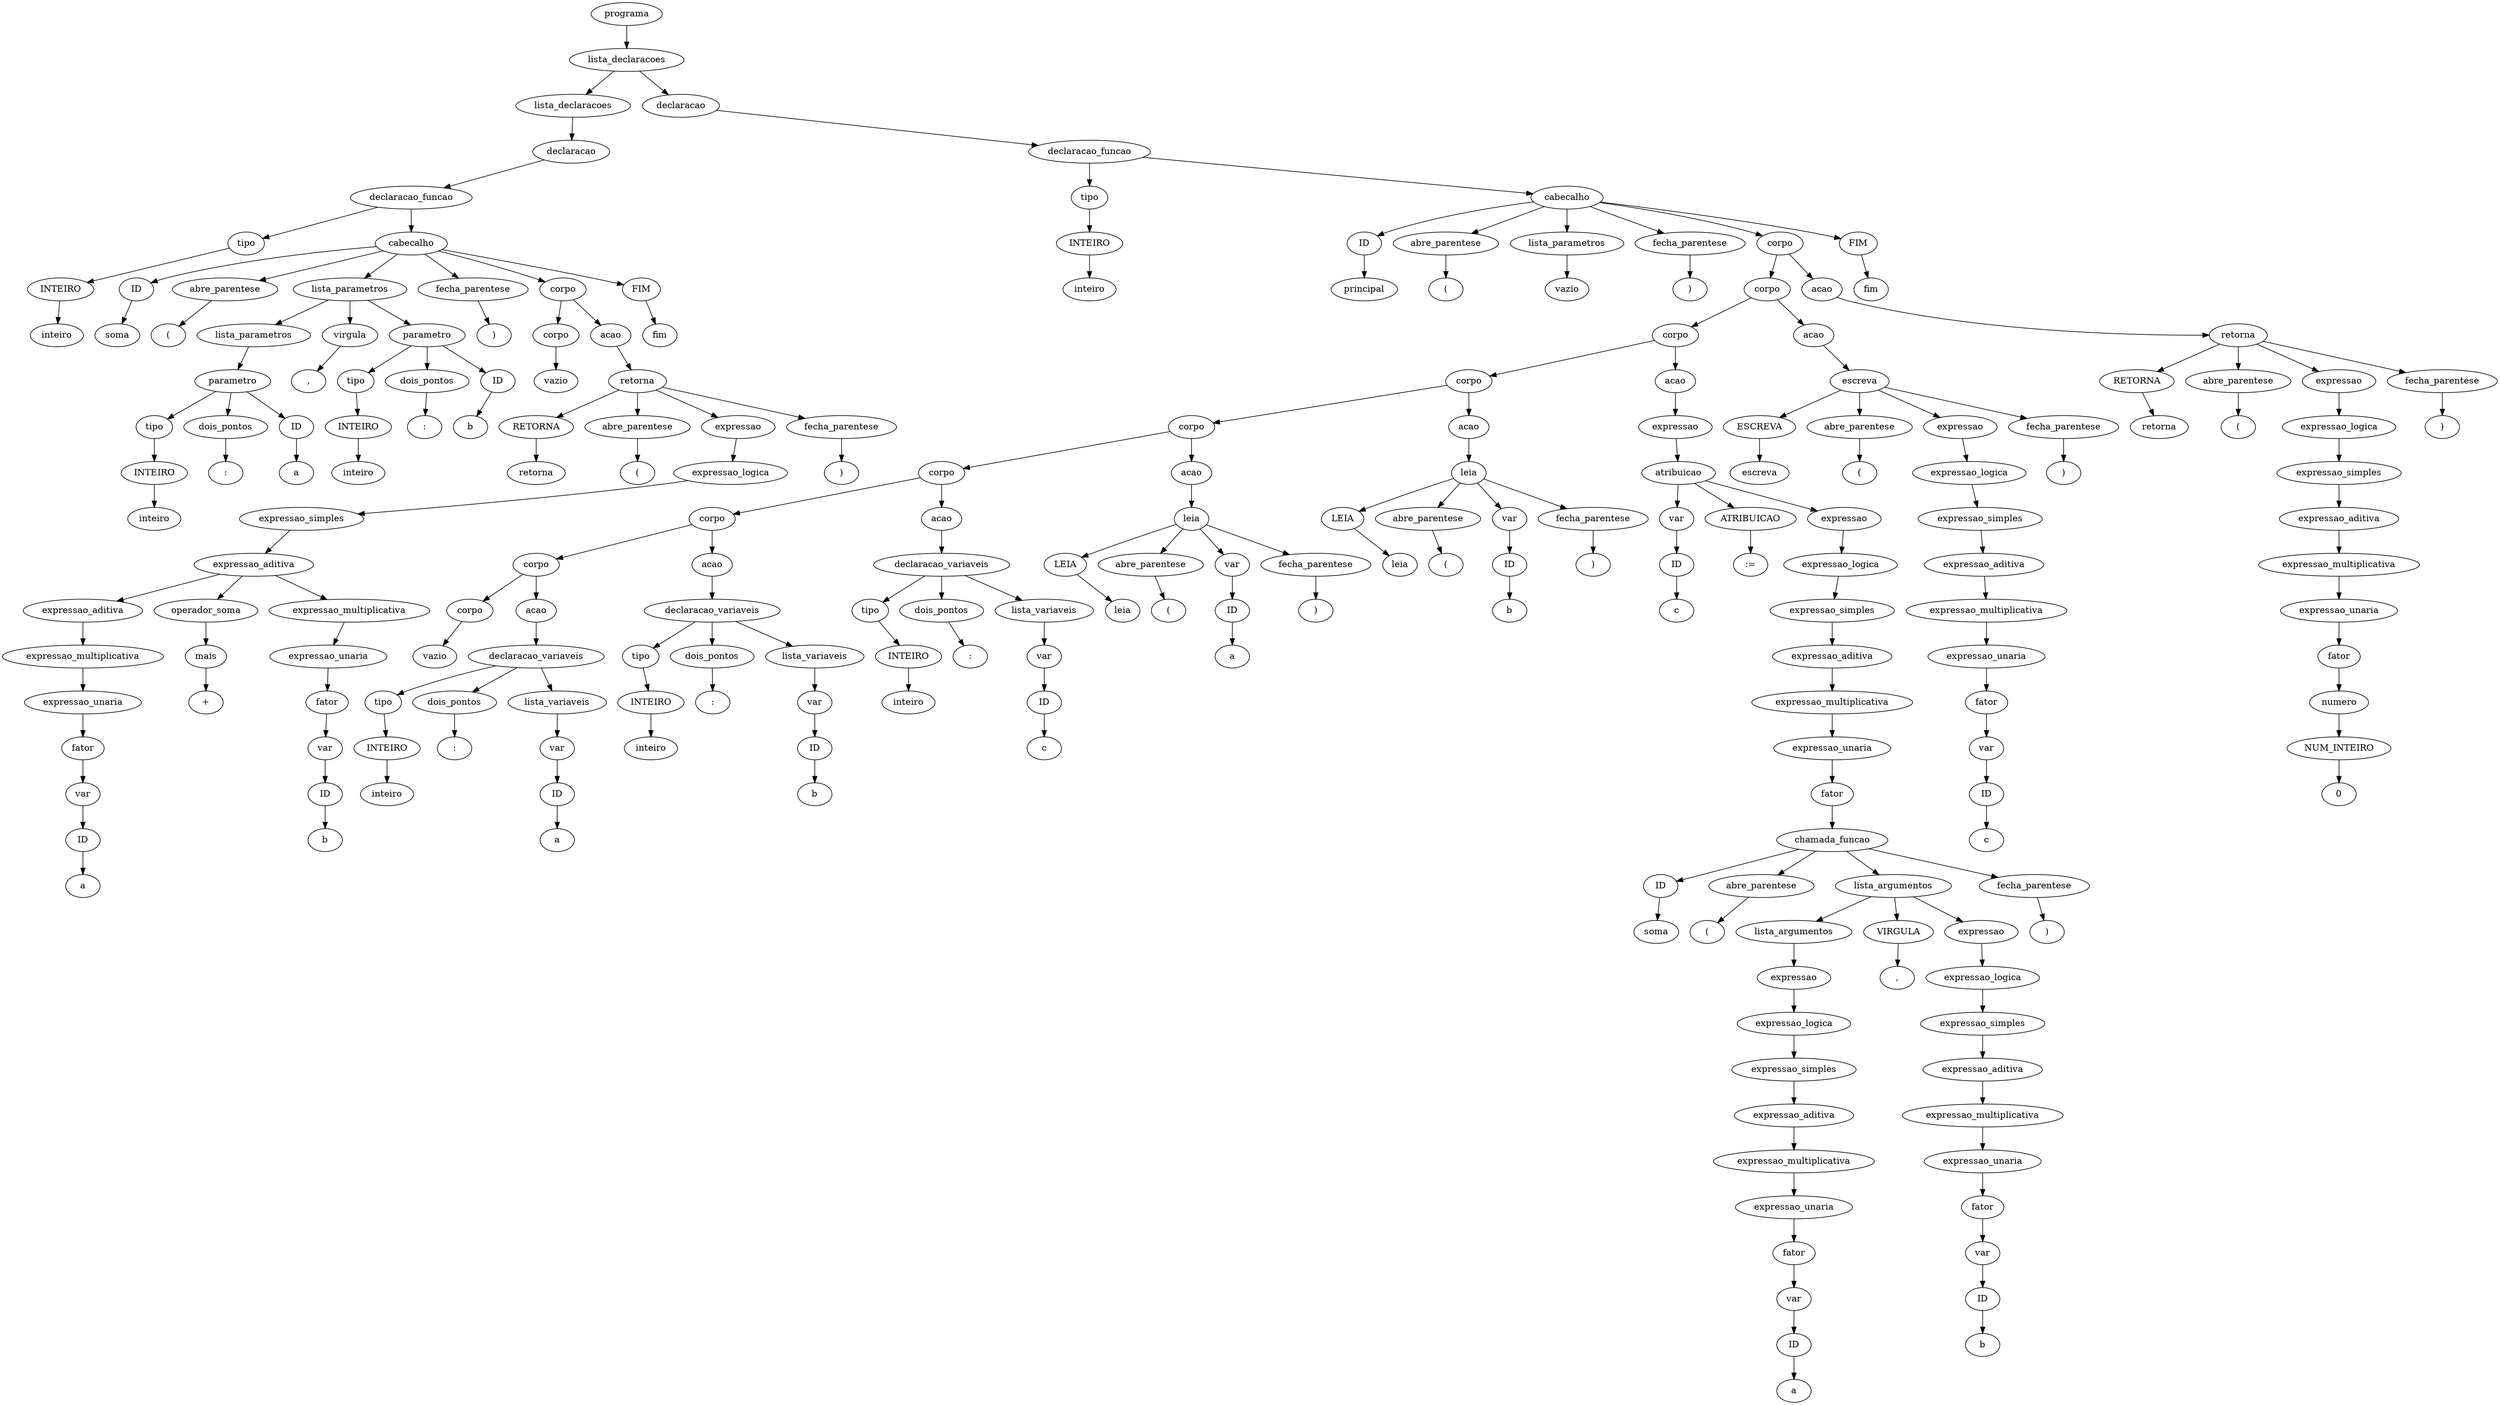 digraph tree {
    "0x7f3833b17340" [label="programa"];
    "0x7f384bd497f0" [label="lista_declaracoes"];
    "0x7f384bd49cd0" [label="lista_declaracoes"];
    "0x7f3833bafd60" [label="declaracao"];
    "0x7f3833b173d0" [label="declaracao_funcao"];
    "0x7f3833b17370" [label="tipo"];
    "0x7f3833c4d670" [label="INTEIRO"];
    "0x7f3833c4d5b0" [label="inteiro"];
    "0x7f384bd49250" [label="cabecalho"];
    "0x7f384bd49eb0" [label="ID"];
    "0x7f384bd49ee0" [label="soma"];
    "0x7f384bd49ac0" [label="abre_parentese"];
    "0x7f384bd49b80" [label="("];
    "0x7f384bd49580" [label="lista_parametros"];
    "0x7f3833c4d5e0" [label="lista_parametros"];
    "0x7f384bd492b0" [label="parametro"];
    "0x7f3833b170a0" [label="tipo"];
    "0x7f3833bafd90" [label="INTEIRO"];
    "0x7f384bd49550" [label="inteiro"];
    "0x7f384bd49430" [label="dois_pontos"];
    "0x7f384bd493a0" [label=":"];
    "0x7f384bd49370" [label="ID"];
    "0x7f384bd49340" [label="a"];
    "0x7f384bd495e0" [label="virgula"];
    "0x7f384bd494f0" [label=","];
    "0x7f384bd49280" [label="parametro"];
    "0x7f384bd491f0" [label="tipo"];
    "0x7f384bd493d0" [label="INTEIRO"];
    "0x7f384bd495b0" [label="inteiro"];
    "0x7f384bd494c0" [label="dois_pontos"];
    "0x7f384bd49700" [label=":"];
    "0x7f384bd49730" [label="ID"];
    "0x7f384bd49760" [label="b"];
    "0x7f384bd49bb0" [label="fecha_parentese"];
    "0x7f384bd49f10" [label=")"];
    "0x7f384bd49d30" [label="corpo"];
    "0x7f384bd49400" [label="corpo"];
    "0x7f384bd49310" [label="vazio"];
    "0x7f384bd49d90" [label="acao"];
    "0x7f384bd49a30" [label="retorna"];
    "0x7f384bd499d0" [label="RETORNA"];
    "0x7f384bd49dc0" [label="retorna"];
    "0x7f384bd49df0" [label="abre_parentese"];
    "0x7f384bd49e20" [label="("];
    "0x7f384bd49ca0" [label="expressao"];
    "0x7f384bd49c70" [label="expressao_logica"];
    "0x7f384bd499a0" [label="expressao_simples"];
    "0x7f384bd49a90" [label="expressao_aditiva"];
    "0x7f384bd49880" [label="expressao_aditiva"];
    "0x7f384bd49970" [label="expressao_multiplicativa"];
    "0x7f384bd49520" [label="expressao_unaria"];
    "0x7f384bd49850" [label="fator"];
    "0x7f384bd49490" [label="var"];
    "0x7f384bd49640" [label="ID"];
    "0x7f384bd49940" [label="a"];
    "0x7f384bd49af0" [label="operador_soma"];
    "0x7f384bd49910" [label="mais"];
    "0x7f384bd49a00" [label="+"];
    "0x7f384bd49c40" [label="expressao_multiplicativa"];
    "0x7f384bd49b50" [label="expressao_unaria"];
    "0x7f384bd49a60" [label="fator"];
    "0x7f384bd498b0" [label="var"];
    "0x7f384bd498e0" [label="ID"];
    "0x7f384bd49c10" [label="b"];
    "0x7f384bd49e50" [label="fecha_parentese"];
    "0x7f384bd49e80" [label=")"];
    "0x7f384bd49f70" [label="FIM"];
    "0x7f384bd49fa0" [label="fim"];
    "0x7f384bd49820" [label="declaracao"];
    "0x7f384bc8a040" [label="declaracao_funcao"];
    "0x7f3833b17310" [label="tipo"];
    "0x7f3833b173a0" [label="INTEIRO"];
    "0x7f384bd497c0" [label="inteiro"];
    "0x7f384bcac6a0" [label="cabecalho"];
    "0x7f384bcac8e0" [label="ID"];
    "0x7f384bcac910" [label="principal"];
    "0x7f384bcb8190" [label="abre_parentese"];
    "0x7f384bcb81c0" [label="("];
    "0x7f384bc8a100" [label="lista_parametros"];
    "0x7f384bd49d00" [label="vazio"];
    "0x7f384bcb8070" [label="fecha_parentese"];
    "0x7f384bcb81f0" [label=")"];
    "0x7f384bcacf10" [label="corpo"];
    "0x7f384bcaca60" [label="corpo"];
    "0x7f384bcac820" [label="corpo"];
    "0x7f384bc8adc0" [label="corpo"];
    "0x7f384bc8aaf0" [label="corpo"];
    "0x7f384bc8a910" [label="corpo"];
    "0x7f384bc8a6a0" [label="corpo"];
    "0x7f384bc8a430" [label="corpo"];
    "0x7f384bc8a280" [label="corpo"];
    "0x7f384bd49670" [label="vazio"];
    "0x7f384bc8a2b0" [label="acao"];
    "0x7f384bc8a3d0" [label="declaracao_variaveis"];
    "0x7f384bc8a0a0" [label="tipo"];
    "0x7f384bc8a1c0" [label="INTEIRO"];
    "0x7f384bc8a3a0" [label="inteiro"];
    "0x7f384bc8a490" [label="dois_pontos"];
    "0x7f384bc8a5b0" [label=":"];
    "0x7f384bc8a400" [label="lista_variaveis"];
    "0x7f384bc8a220" [label="var"];
    "0x7f384bc8a160" [label="ID"];
    "0x7f384bc8a4f0" [label="a"];
    "0x7f384bc8a580" [label="acao"];
    "0x7f384bc8a640" [label="declaracao_variaveis"];
    "0x7f384bd49be0" [label="tipo"];
    "0x7f384bc8a250" [label="INTEIRO"];
    "0x7f384bc8a5e0" [label="inteiro"];
    "0x7f384bc8a700" [label="dois_pontos"];
    "0x7f384bc8a820" [label=":"];
    "0x7f384bc8a670" [label="lista_variaveis"];
    "0x7f384bc8a4c0" [label="var"];
    "0x7f384bc8a460" [label="ID"];
    "0x7f384bc8a760" [label="b"];
    "0x7f384bc8a7f0" [label="acao"];
    "0x7f384bc8a8b0" [label="declaracao_variaveis"];
    "0x7f384bc8a340" [label="tipo"];
    "0x7f384bc8a2e0" [label="INTEIRO"];
    "0x7f384bc8a850" [label="inteiro"];
    "0x7f384bc8a970" [label="dois_pontos"];
    "0x7f384bc8aa90" [label=":"];
    "0x7f384bc8a8e0" [label="lista_variaveis"];
    "0x7f384bc8a730" [label="var"];
    "0x7f384bc8a6d0" [label="ID"];
    "0x7f384bc8a9d0" [label="c"];
    "0x7f384bc8ac70" [label="acao"];
    "0x7f384bc8aa30" [label="leia"];
    "0x7f384bc8ab20" [label="LEIA"];
    "0x7f384bc8aca0" [label="leia"];
    "0x7f384bc8acd0" [label="abre_parentese"];
    "0x7f384bc8ad00" [label="("];
    "0x7f384bc8a550" [label="var"];
    "0x7f384bc8a310" [label="ID"];
    "0x7f384bc8aac0" [label="a"];
    "0x7f384bc8ad30" [label="fecha_parentese"];
    "0x7f384bc8ad60" [label=")"];
    "0x7f384bc8aeb0" [label="acao"];
    "0x7f384bc8aa60" [label="leia"];
    "0x7f384bc8abb0" [label="LEIA"];
    "0x7f384bc8aee0" [label="leia"];
    "0x7f384bc8af10" [label="abre_parentese"];
    "0x7f384bc8af40" [label="("];
    "0x7f384bc8a7c0" [label="var"];
    "0x7f384bc8a520" [label="ID"];
    "0x7f384bc8ad90" [label="b"];
    "0x7f384bc8af70" [label="fecha_parentese"];
    "0x7f384bc8afa0" [label=")"];
    "0x7f384bc8aa00" [label="acao"];
    "0x7f384bc8ae50" [label="expressao"];
    "0x7f384bcac040" [label="atribuicao"];
    "0x7f384bc8a9a0" [label="var"];
    "0x7f384bc8a940" [label="ID"];
    "0x7f384bc8afd0" [label="c"];
    "0x7f384bcac610" [label="ATRIBUICAO"];
    "0x7f384bcac7f0" [label=":="];
    "0x7f384bcac730" [label="expressao"];
    "0x7f384bcac7c0" [label="expressao_logica"];
    "0x7f384bcac6d0" [label="expressao_simples"];
    "0x7f384bc8ab80" [label="expressao_aditiva"];
    "0x7f384bcac790" [label="expressao_multiplicativa"];
    "0x7f384bcac670" [label="expressao_unaria"];
    "0x7f384bc8ab50" [label="fator"];
    "0x7f384bcac2b0" [label="chamada_funcao"];
    "0x7f384bcac340" [label="ID"];
    "0x7f384bcac100" [label="soma"];
    "0x7f384bcac130" [label="abre_parentese"];
    "0x7f384bcac550" [label="("];
    "0x7f384bcac520" [label="lista_argumentos"];
    "0x7f384bcac250" [label="lista_argumentos"];
    "0x7f384bcac220" [label="expressao"];
    "0x7f384bcac1f0" [label="expressao_logica"];
    "0x7f384bcac160" [label="expressao_simples"];
    "0x7f384bcac0d0" [label="expressao_aditiva"];
    "0x7f384bcac1c0" [label="expressao_multiplicativa"];
    "0x7f384bc8adf0" [label="expressao_unaria"];
    "0x7f384bcac0a0" [label="fator"];
    "0x7f384bc8ae80" [label="var"];
    "0x7f384bc8ae20" [label="ID"];
    "0x7f384bcac190" [label="a"];
    "0x7f384bcac5b0" [label="VIRGULA"];
    "0x7f384bcac640" [label=","];
    "0x7f384bcac4f0" [label="expressao"];
    "0x7f384bcac4c0" [label="expressao_logica"];
    "0x7f384bcac430" [label="expressao_simples"];
    "0x7f384bcac3a0" [label="expressao_aditiva"];
    "0x7f384bcac490" [label="expressao_multiplicativa"];
    "0x7f384bcac2e0" [label="expressao_unaria"];
    "0x7f384bcac370" [label="fator"];
    "0x7f384bcac280" [label="var"];
    "0x7f384bcac310" [label="ID"];
    "0x7f384bcac460" [label="b"];
    "0x7f384bcac5e0" [label="fecha_parentese"];
    "0x7f384bcac760" [label=")"];
    "0x7f384bcacc40" [label="acao"];
    "0x7f384bcac9d0" [label="escreva"];
    "0x7f384bcaca90" [label="ESCREVA"];
    "0x7f384bcacca0" [label="escreva"];
    "0x7f384bcacd00" [label="abre_parentese"];
    "0x7f384bcacd30" [label="("];
    "0x7f384bcac9a0" [label="expressao"];
    "0x7f384bcac970" [label="expressao_logica"];
    "0x7f384bcac940" [label="expressao_simples"];
    "0x7f384bcac8b0" [label="expressao_aditiva"];
    "0x7f384bc8a790" [label="expressao_multiplicativa"];
    "0x7f384bcac850" [label="expressao_unaria"];
    "0x7f384bcac880" [label="fator"];
    "0x7f384bc8ac40" [label="var"];
    "0x7f384bc8abe0" [label="ID"];
    "0x7f384bc8ac10" [label="c"];
    "0x7f384bcacd60" [label="fecha_parentese"];
    "0x7f384bcacd90" [label=")"];
    "0x7f384bcacbe0" [label="acao"];
    "0x7f384bcaceb0" [label="retorna"];
    "0x7f384bcacf40" [label="RETORNA"];
    "0x7f384bcb80a0" [label="retorna"];
    "0x7f384bcb80d0" [label="abre_parentese"];
    "0x7f384bcb8100" [label="("];
    "0x7f384bcace80" [label="expressao"];
    "0x7f384bcace50" [label="expressao_logica"];
    "0x7f384bcace20" [label="expressao_simples"];
    "0x7f384bcacac0" [label="expressao_aditiva"];
    "0x7f384bcacdf0" [label="expressao_multiplicativa"];
    "0x7f384bcacb80" [label="expressao_unaria"];
    "0x7f384bcaca00" [label="fator"];
    "0x7f384bcac580" [label="numero"];
    "0x7f384bcac400" [label="NUM_INTEIRO"];
    "0x7f384bcacdc0" [label="0"];
    "0x7f384bcb8130" [label="fecha_parentese"];
    "0x7f384bcb8160" [label=")"];
    "0x7f384bcb8220" [label="FIM"];
    "0x7f384bcb8250" [label="fim"];
    "0x7f3833b17340" -> "0x7f384bd497f0";
    "0x7f384bd497f0" -> "0x7f384bd49cd0";
    "0x7f384bd497f0" -> "0x7f384bd49820";
    "0x7f384bd49cd0" -> "0x7f3833bafd60";
    "0x7f3833bafd60" -> "0x7f3833b173d0";
    "0x7f3833b173d0" -> "0x7f3833b17370";
    "0x7f3833b173d0" -> "0x7f384bd49250";
    "0x7f3833b17370" -> "0x7f3833c4d670";
    "0x7f3833c4d670" -> "0x7f3833c4d5b0";
    "0x7f384bd49250" -> "0x7f384bd49eb0";
    "0x7f384bd49250" -> "0x7f384bd49ac0";
    "0x7f384bd49250" -> "0x7f384bd49580";
    "0x7f384bd49250" -> "0x7f384bd49bb0";
    "0x7f384bd49250" -> "0x7f384bd49d30";
    "0x7f384bd49250" -> "0x7f384bd49f70";
    "0x7f384bd49eb0" -> "0x7f384bd49ee0";
    "0x7f384bd49ac0" -> "0x7f384bd49b80";
    "0x7f384bd49580" -> "0x7f3833c4d5e0";
    "0x7f384bd49580" -> "0x7f384bd495e0";
    "0x7f384bd49580" -> "0x7f384bd49280";
    "0x7f3833c4d5e0" -> "0x7f384bd492b0";
    "0x7f384bd492b0" -> "0x7f3833b170a0";
    "0x7f384bd492b0" -> "0x7f384bd49430";
    "0x7f384bd492b0" -> "0x7f384bd49370";
    "0x7f3833b170a0" -> "0x7f3833bafd90";
    "0x7f3833bafd90" -> "0x7f384bd49550";
    "0x7f384bd49430" -> "0x7f384bd493a0";
    "0x7f384bd49370" -> "0x7f384bd49340";
    "0x7f384bd495e0" -> "0x7f384bd494f0";
    "0x7f384bd49280" -> "0x7f384bd491f0";
    "0x7f384bd49280" -> "0x7f384bd494c0";
    "0x7f384bd49280" -> "0x7f384bd49730";
    "0x7f384bd491f0" -> "0x7f384bd493d0";
    "0x7f384bd493d0" -> "0x7f384bd495b0";
    "0x7f384bd494c0" -> "0x7f384bd49700";
    "0x7f384bd49730" -> "0x7f384bd49760";
    "0x7f384bd49bb0" -> "0x7f384bd49f10";
    "0x7f384bd49d30" -> "0x7f384bd49400";
    "0x7f384bd49d30" -> "0x7f384bd49d90";
    "0x7f384bd49400" -> "0x7f384bd49310";
    "0x7f384bd49d90" -> "0x7f384bd49a30";
    "0x7f384bd49a30" -> "0x7f384bd499d0";
    "0x7f384bd49a30" -> "0x7f384bd49df0";
    "0x7f384bd49a30" -> "0x7f384bd49ca0";
    "0x7f384bd49a30" -> "0x7f384bd49e50";
    "0x7f384bd499d0" -> "0x7f384bd49dc0";
    "0x7f384bd49df0" -> "0x7f384bd49e20";
    "0x7f384bd49ca0" -> "0x7f384bd49c70";
    "0x7f384bd49c70" -> "0x7f384bd499a0";
    "0x7f384bd499a0" -> "0x7f384bd49a90";
    "0x7f384bd49a90" -> "0x7f384bd49880";
    "0x7f384bd49a90" -> "0x7f384bd49af0";
    "0x7f384bd49a90" -> "0x7f384bd49c40";
    "0x7f384bd49880" -> "0x7f384bd49970";
    "0x7f384bd49970" -> "0x7f384bd49520";
    "0x7f384bd49520" -> "0x7f384bd49850";
    "0x7f384bd49850" -> "0x7f384bd49490";
    "0x7f384bd49490" -> "0x7f384bd49640";
    "0x7f384bd49640" -> "0x7f384bd49940";
    "0x7f384bd49af0" -> "0x7f384bd49910";
    "0x7f384bd49910" -> "0x7f384bd49a00";
    "0x7f384bd49c40" -> "0x7f384bd49b50";
    "0x7f384bd49b50" -> "0x7f384bd49a60";
    "0x7f384bd49a60" -> "0x7f384bd498b0";
    "0x7f384bd498b0" -> "0x7f384bd498e0";
    "0x7f384bd498e0" -> "0x7f384bd49c10";
    "0x7f384bd49e50" -> "0x7f384bd49e80";
    "0x7f384bd49f70" -> "0x7f384bd49fa0";
    "0x7f384bd49820" -> "0x7f384bc8a040";
    "0x7f384bc8a040" -> "0x7f3833b17310";
    "0x7f384bc8a040" -> "0x7f384bcac6a0";
    "0x7f3833b17310" -> "0x7f3833b173a0";
    "0x7f3833b173a0" -> "0x7f384bd497c0";
    "0x7f384bcac6a0" -> "0x7f384bcac8e0";
    "0x7f384bcac6a0" -> "0x7f384bcb8190";
    "0x7f384bcac6a0" -> "0x7f384bc8a100";
    "0x7f384bcac6a0" -> "0x7f384bcb8070";
    "0x7f384bcac6a0" -> "0x7f384bcacf10";
    "0x7f384bcac6a0" -> "0x7f384bcb8220";
    "0x7f384bcac8e0" -> "0x7f384bcac910";
    "0x7f384bcb8190" -> "0x7f384bcb81c0";
    "0x7f384bc8a100" -> "0x7f384bd49d00";
    "0x7f384bcb8070" -> "0x7f384bcb81f0";
    "0x7f384bcacf10" -> "0x7f384bcaca60";
    "0x7f384bcacf10" -> "0x7f384bcacbe0";
    "0x7f384bcaca60" -> "0x7f384bcac820";
    "0x7f384bcaca60" -> "0x7f384bcacc40";
    "0x7f384bcac820" -> "0x7f384bc8adc0";
    "0x7f384bcac820" -> "0x7f384bc8aa00";
    "0x7f384bc8adc0" -> "0x7f384bc8aaf0";
    "0x7f384bc8adc0" -> "0x7f384bc8aeb0";
    "0x7f384bc8aaf0" -> "0x7f384bc8a910";
    "0x7f384bc8aaf0" -> "0x7f384bc8ac70";
    "0x7f384bc8a910" -> "0x7f384bc8a6a0";
    "0x7f384bc8a910" -> "0x7f384bc8a7f0";
    "0x7f384bc8a6a0" -> "0x7f384bc8a430";
    "0x7f384bc8a6a0" -> "0x7f384bc8a580";
    "0x7f384bc8a430" -> "0x7f384bc8a280";
    "0x7f384bc8a430" -> "0x7f384bc8a2b0";
    "0x7f384bc8a280" -> "0x7f384bd49670";
    "0x7f384bc8a2b0" -> "0x7f384bc8a3d0";
    "0x7f384bc8a3d0" -> "0x7f384bc8a0a0";
    "0x7f384bc8a3d0" -> "0x7f384bc8a490";
    "0x7f384bc8a3d0" -> "0x7f384bc8a400";
    "0x7f384bc8a0a0" -> "0x7f384bc8a1c0";
    "0x7f384bc8a1c0" -> "0x7f384bc8a3a0";
    "0x7f384bc8a490" -> "0x7f384bc8a5b0";
    "0x7f384bc8a400" -> "0x7f384bc8a220";
    "0x7f384bc8a220" -> "0x7f384bc8a160";
    "0x7f384bc8a160" -> "0x7f384bc8a4f0";
    "0x7f384bc8a580" -> "0x7f384bc8a640";
    "0x7f384bc8a640" -> "0x7f384bd49be0";
    "0x7f384bc8a640" -> "0x7f384bc8a700";
    "0x7f384bc8a640" -> "0x7f384bc8a670";
    "0x7f384bd49be0" -> "0x7f384bc8a250";
    "0x7f384bc8a250" -> "0x7f384bc8a5e0";
    "0x7f384bc8a700" -> "0x7f384bc8a820";
    "0x7f384bc8a670" -> "0x7f384bc8a4c0";
    "0x7f384bc8a4c0" -> "0x7f384bc8a460";
    "0x7f384bc8a460" -> "0x7f384bc8a760";
    "0x7f384bc8a7f0" -> "0x7f384bc8a8b0";
    "0x7f384bc8a8b0" -> "0x7f384bc8a340";
    "0x7f384bc8a8b0" -> "0x7f384bc8a970";
    "0x7f384bc8a8b0" -> "0x7f384bc8a8e0";
    "0x7f384bc8a340" -> "0x7f384bc8a2e0";
    "0x7f384bc8a2e0" -> "0x7f384bc8a850";
    "0x7f384bc8a970" -> "0x7f384bc8aa90";
    "0x7f384bc8a8e0" -> "0x7f384bc8a730";
    "0x7f384bc8a730" -> "0x7f384bc8a6d0";
    "0x7f384bc8a6d0" -> "0x7f384bc8a9d0";
    "0x7f384bc8ac70" -> "0x7f384bc8aa30";
    "0x7f384bc8aa30" -> "0x7f384bc8ab20";
    "0x7f384bc8aa30" -> "0x7f384bc8acd0";
    "0x7f384bc8aa30" -> "0x7f384bc8a550";
    "0x7f384bc8aa30" -> "0x7f384bc8ad30";
    "0x7f384bc8ab20" -> "0x7f384bc8aca0";
    "0x7f384bc8acd0" -> "0x7f384bc8ad00";
    "0x7f384bc8a550" -> "0x7f384bc8a310";
    "0x7f384bc8a310" -> "0x7f384bc8aac0";
    "0x7f384bc8ad30" -> "0x7f384bc8ad60";
    "0x7f384bc8aeb0" -> "0x7f384bc8aa60";
    "0x7f384bc8aa60" -> "0x7f384bc8abb0";
    "0x7f384bc8aa60" -> "0x7f384bc8af10";
    "0x7f384bc8aa60" -> "0x7f384bc8a7c0";
    "0x7f384bc8aa60" -> "0x7f384bc8af70";
    "0x7f384bc8abb0" -> "0x7f384bc8aee0";
    "0x7f384bc8af10" -> "0x7f384bc8af40";
    "0x7f384bc8a7c0" -> "0x7f384bc8a520";
    "0x7f384bc8a520" -> "0x7f384bc8ad90";
    "0x7f384bc8af70" -> "0x7f384bc8afa0";
    "0x7f384bc8aa00" -> "0x7f384bc8ae50";
    "0x7f384bc8ae50" -> "0x7f384bcac040";
    "0x7f384bcac040" -> "0x7f384bc8a9a0";
    "0x7f384bcac040" -> "0x7f384bcac610";
    "0x7f384bcac040" -> "0x7f384bcac730";
    "0x7f384bc8a9a0" -> "0x7f384bc8a940";
    "0x7f384bc8a940" -> "0x7f384bc8afd0";
    "0x7f384bcac610" -> "0x7f384bcac7f0";
    "0x7f384bcac730" -> "0x7f384bcac7c0";
    "0x7f384bcac7c0" -> "0x7f384bcac6d0";
    "0x7f384bcac6d0" -> "0x7f384bc8ab80";
    "0x7f384bc8ab80" -> "0x7f384bcac790";
    "0x7f384bcac790" -> "0x7f384bcac670";
    "0x7f384bcac670" -> "0x7f384bc8ab50";
    "0x7f384bc8ab50" -> "0x7f384bcac2b0";
    "0x7f384bcac2b0" -> "0x7f384bcac340";
    "0x7f384bcac2b0" -> "0x7f384bcac130";
    "0x7f384bcac2b0" -> "0x7f384bcac520";
    "0x7f384bcac2b0" -> "0x7f384bcac5e0";
    "0x7f384bcac340" -> "0x7f384bcac100";
    "0x7f384bcac130" -> "0x7f384bcac550";
    "0x7f384bcac520" -> "0x7f384bcac250";
    "0x7f384bcac520" -> "0x7f384bcac5b0";
    "0x7f384bcac520" -> "0x7f384bcac4f0";
    "0x7f384bcac250" -> "0x7f384bcac220";
    "0x7f384bcac220" -> "0x7f384bcac1f0";
    "0x7f384bcac1f0" -> "0x7f384bcac160";
    "0x7f384bcac160" -> "0x7f384bcac0d0";
    "0x7f384bcac0d0" -> "0x7f384bcac1c0";
    "0x7f384bcac1c0" -> "0x7f384bc8adf0";
    "0x7f384bc8adf0" -> "0x7f384bcac0a0";
    "0x7f384bcac0a0" -> "0x7f384bc8ae80";
    "0x7f384bc8ae80" -> "0x7f384bc8ae20";
    "0x7f384bc8ae20" -> "0x7f384bcac190";
    "0x7f384bcac5b0" -> "0x7f384bcac640";
    "0x7f384bcac4f0" -> "0x7f384bcac4c0";
    "0x7f384bcac4c0" -> "0x7f384bcac430";
    "0x7f384bcac430" -> "0x7f384bcac3a0";
    "0x7f384bcac3a0" -> "0x7f384bcac490";
    "0x7f384bcac490" -> "0x7f384bcac2e0";
    "0x7f384bcac2e0" -> "0x7f384bcac370";
    "0x7f384bcac370" -> "0x7f384bcac280";
    "0x7f384bcac280" -> "0x7f384bcac310";
    "0x7f384bcac310" -> "0x7f384bcac460";
    "0x7f384bcac5e0" -> "0x7f384bcac760";
    "0x7f384bcacc40" -> "0x7f384bcac9d0";
    "0x7f384bcac9d0" -> "0x7f384bcaca90";
    "0x7f384bcac9d0" -> "0x7f384bcacd00";
    "0x7f384bcac9d0" -> "0x7f384bcac9a0";
    "0x7f384bcac9d0" -> "0x7f384bcacd60";
    "0x7f384bcaca90" -> "0x7f384bcacca0";
    "0x7f384bcacd00" -> "0x7f384bcacd30";
    "0x7f384bcac9a0" -> "0x7f384bcac970";
    "0x7f384bcac970" -> "0x7f384bcac940";
    "0x7f384bcac940" -> "0x7f384bcac8b0";
    "0x7f384bcac8b0" -> "0x7f384bc8a790";
    "0x7f384bc8a790" -> "0x7f384bcac850";
    "0x7f384bcac850" -> "0x7f384bcac880";
    "0x7f384bcac880" -> "0x7f384bc8ac40";
    "0x7f384bc8ac40" -> "0x7f384bc8abe0";
    "0x7f384bc8abe0" -> "0x7f384bc8ac10";
    "0x7f384bcacd60" -> "0x7f384bcacd90";
    "0x7f384bcacbe0" -> "0x7f384bcaceb0";
    "0x7f384bcaceb0" -> "0x7f384bcacf40";
    "0x7f384bcaceb0" -> "0x7f384bcb80d0";
    "0x7f384bcaceb0" -> "0x7f384bcace80";
    "0x7f384bcaceb0" -> "0x7f384bcb8130";
    "0x7f384bcacf40" -> "0x7f384bcb80a0";
    "0x7f384bcb80d0" -> "0x7f384bcb8100";
    "0x7f384bcace80" -> "0x7f384bcace50";
    "0x7f384bcace50" -> "0x7f384bcace20";
    "0x7f384bcace20" -> "0x7f384bcacac0";
    "0x7f384bcacac0" -> "0x7f384bcacdf0";
    "0x7f384bcacdf0" -> "0x7f384bcacb80";
    "0x7f384bcacb80" -> "0x7f384bcaca00";
    "0x7f384bcaca00" -> "0x7f384bcac580";
    "0x7f384bcac580" -> "0x7f384bcac400";
    "0x7f384bcac400" -> "0x7f384bcacdc0";
    "0x7f384bcb8130" -> "0x7f384bcb8160";
    "0x7f384bcb8220" -> "0x7f384bcb8250";
}
